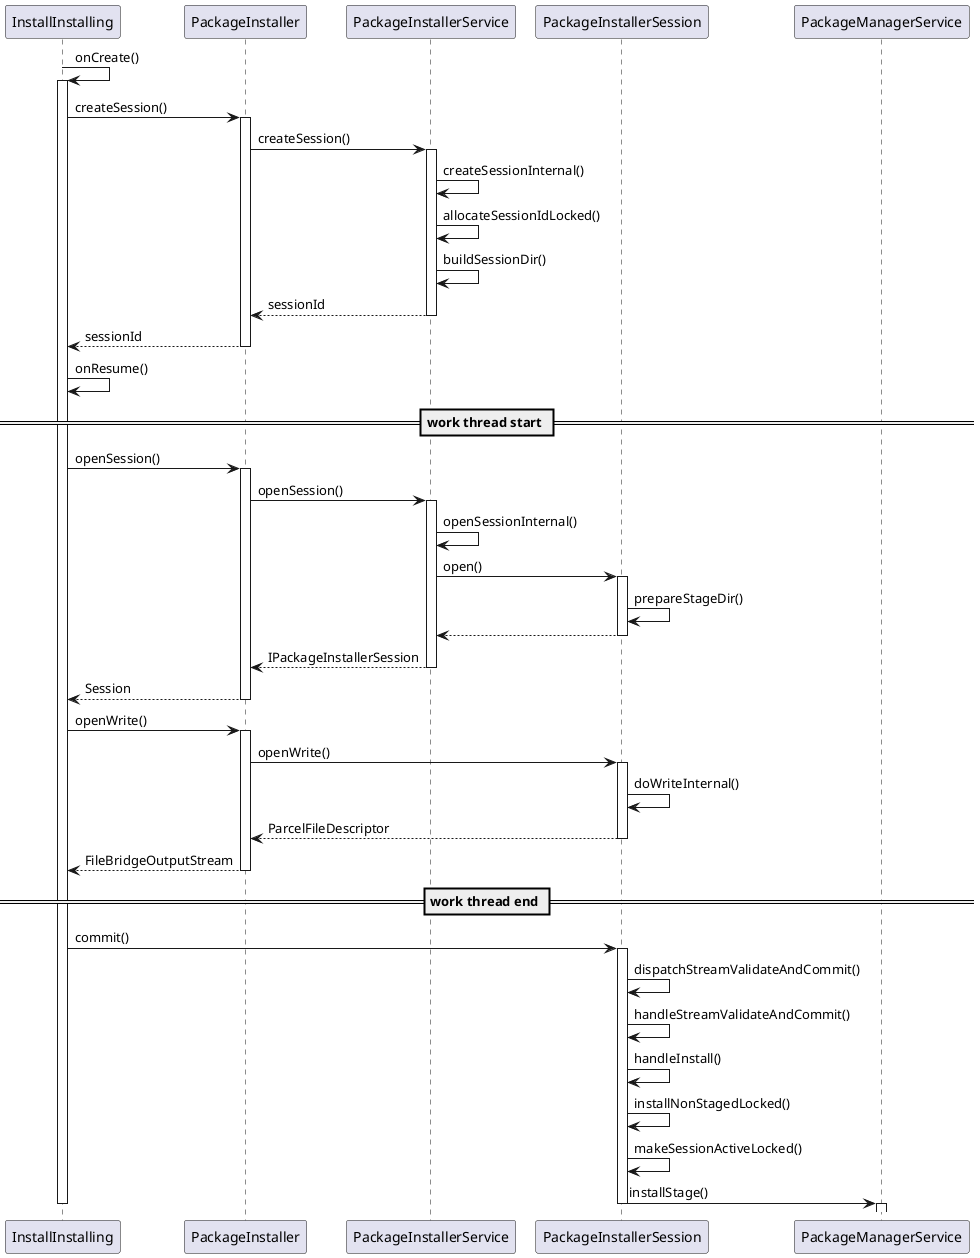 @startuml
participant InstallInstalling as a
participant PackageInstaller as e
participant PackageInstallerService as b
participant PackageInstallerSession as c
participant PackageManagerService as d
a -> a ++ : onCreate()
a -> e ++ : createSession()
e -> b ++ : createSession()
b -> b : createSessionInternal()
b -> b : allocateSessionIdLocked()
b -> b : buildSessionDir()
return sessionId
return sessionId

a -> a : onResume()
== work thread start ==
a -> e ++ : openSession()
e -> b ++ : openSession()
b -> b : openSessionInternal()
b -> c ++ : open()
c -> c : prepareStageDir()
return
return IPackageInstallerSession
return Session
a -> e ++ : openWrite()
e -> c ++ : openWrite()
c -> c : doWriteInternal()
return ParcelFileDescriptor
return FileBridgeOutputStream
== work thread end ==
a -> c ++ : commit()
c -> c : dispatchStreamValidateAndCommit()
c -> c : handleStreamValidateAndCommit()
c -> c : handleInstall()
c -> c : installNonStagedLocked()
c -> c : makeSessionActiveLocked()
c -> d --++ : installStage()
deactivate a
@enduml
